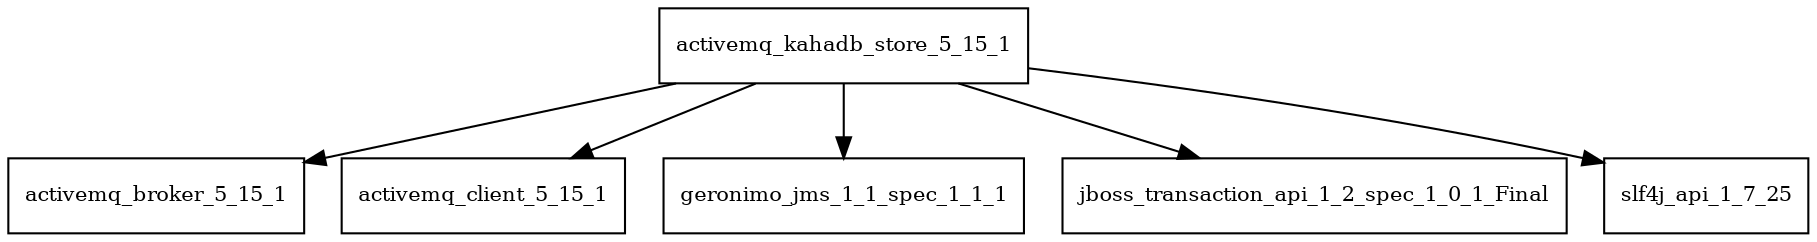 digraph activemq_kahadb_store_5_15_1_dependencies {
  node [shape = box, fontsize=10.0];
  activemq_kahadb_store_5_15_1 -> activemq_broker_5_15_1;
  activemq_kahadb_store_5_15_1 -> activemq_client_5_15_1;
  activemq_kahadb_store_5_15_1 -> geronimo_jms_1_1_spec_1_1_1;
  activemq_kahadb_store_5_15_1 -> jboss_transaction_api_1_2_spec_1_0_1_Final;
  activemq_kahadb_store_5_15_1 -> slf4j_api_1_7_25;
}
